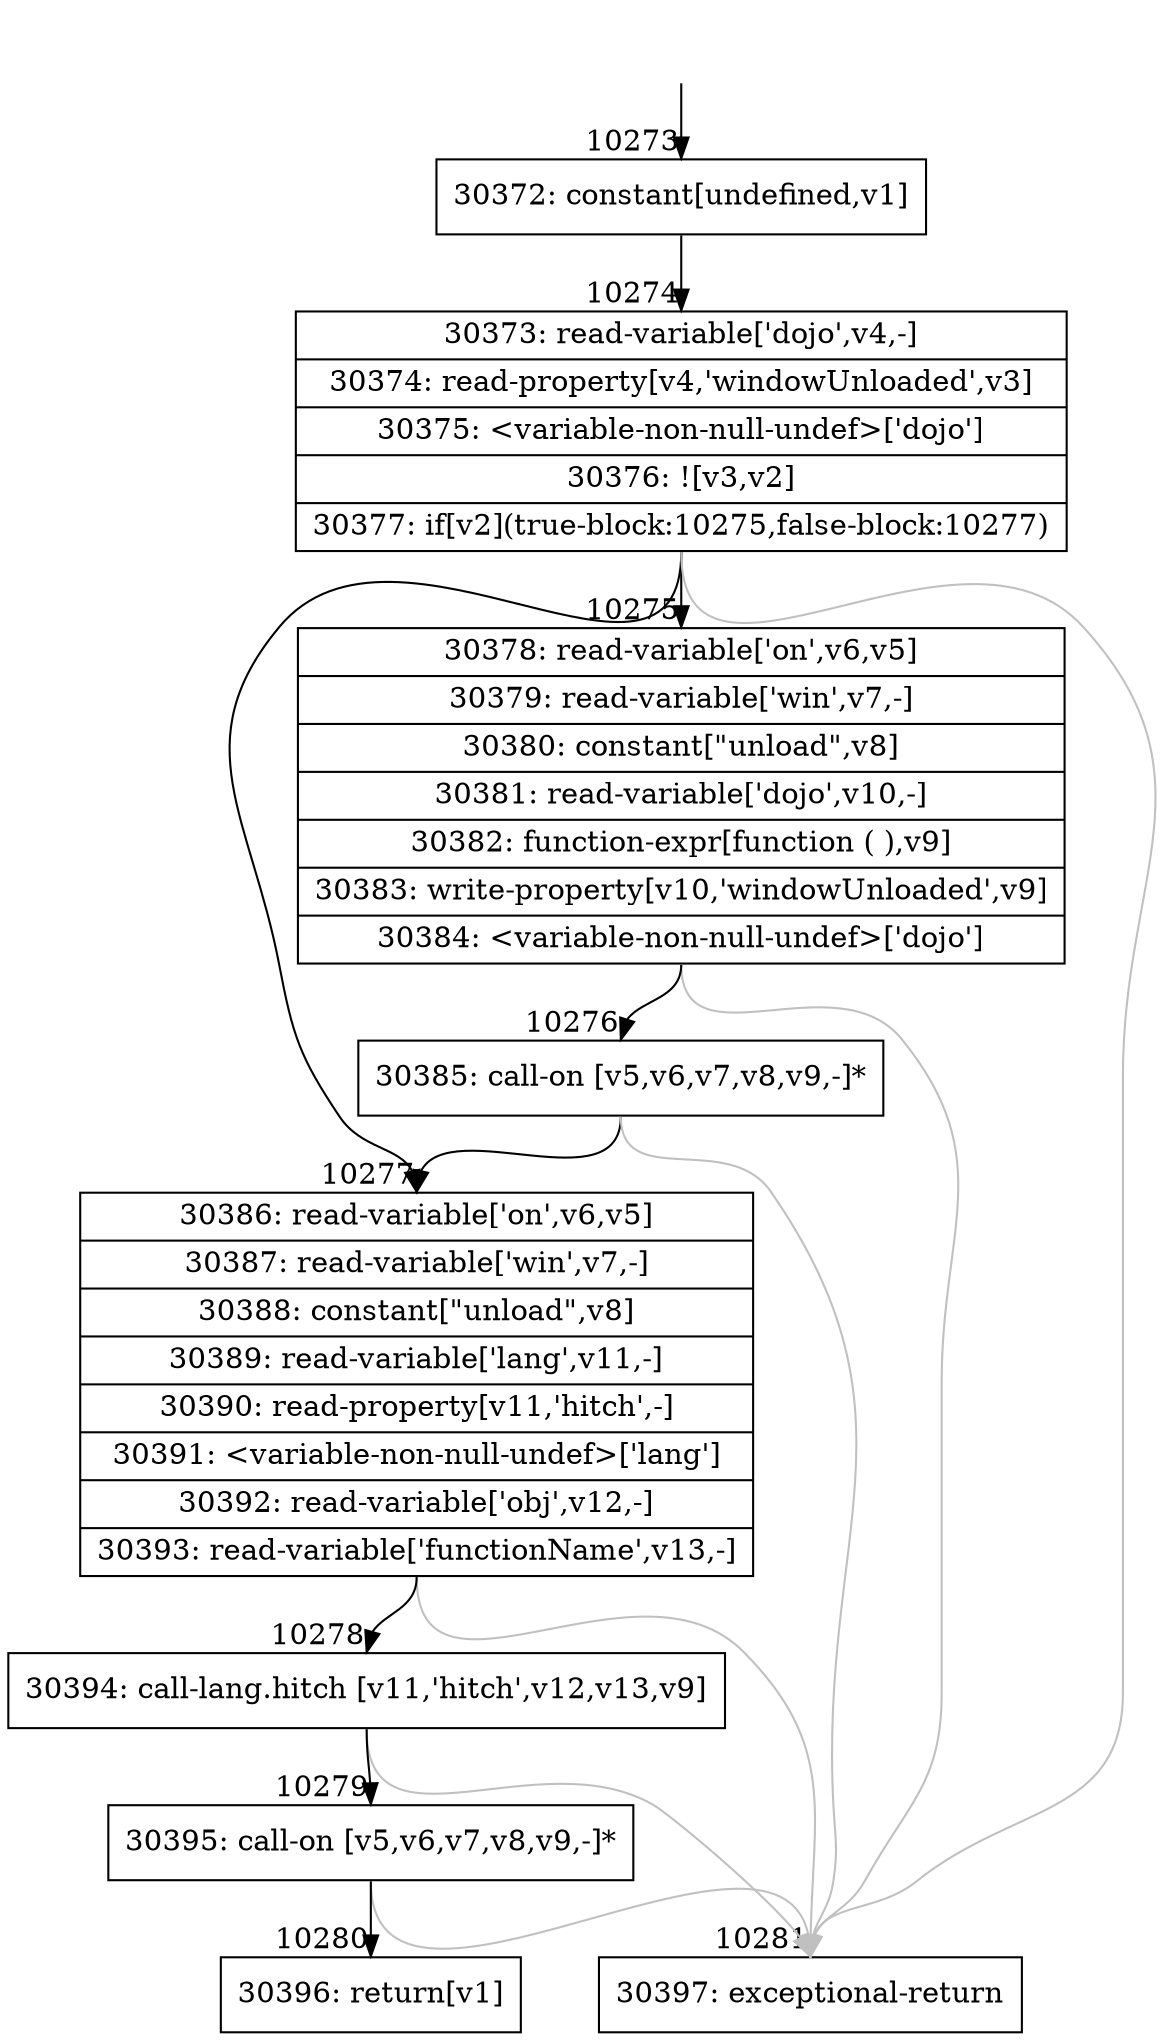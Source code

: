 digraph {
rankdir="TD"
BB_entry739[shape=none,label=""];
BB_entry739 -> BB10273 [tailport=s, headport=n, headlabel="    10273"]
BB10273 [shape=record label="{30372: constant[undefined,v1]}" ] 
BB10273 -> BB10274 [tailport=s, headport=n, headlabel="      10274"]
BB10274 [shape=record label="{30373: read-variable['dojo',v4,-]|30374: read-property[v4,'windowUnloaded',v3]|30375: \<variable-non-null-undef\>['dojo']|30376: ![v3,v2]|30377: if[v2](true-block:10275,false-block:10277)}" ] 
BB10274 -> BB10275 [tailport=s, headport=n, headlabel="      10275"]
BB10274 -> BB10277 [tailport=s, headport=n, headlabel="      10277"]
BB10274 -> BB10281 [tailport=s, headport=n, color=gray, headlabel="      10281"]
BB10275 [shape=record label="{30378: read-variable['on',v6,v5]|30379: read-variable['win',v7,-]|30380: constant[\"unload\",v8]|30381: read-variable['dojo',v10,-]|30382: function-expr[function ( ),v9]|30383: write-property[v10,'windowUnloaded',v9]|30384: \<variable-non-null-undef\>['dojo']}" ] 
BB10275 -> BB10276 [tailport=s, headport=n, headlabel="      10276"]
BB10275 -> BB10281 [tailport=s, headport=n, color=gray]
BB10276 [shape=record label="{30385: call-on [v5,v6,v7,v8,v9,-]*}" ] 
BB10276 -> BB10277 [tailport=s, headport=n]
BB10276 -> BB10281 [tailport=s, headport=n, color=gray]
BB10277 [shape=record label="{30386: read-variable['on',v6,v5]|30387: read-variable['win',v7,-]|30388: constant[\"unload\",v8]|30389: read-variable['lang',v11,-]|30390: read-property[v11,'hitch',-]|30391: \<variable-non-null-undef\>['lang']|30392: read-variable['obj',v12,-]|30393: read-variable['functionName',v13,-]}" ] 
BB10277 -> BB10278 [tailport=s, headport=n, headlabel="      10278"]
BB10277 -> BB10281 [tailport=s, headport=n, color=gray]
BB10278 [shape=record label="{30394: call-lang.hitch [v11,'hitch',v12,v13,v9]}" ] 
BB10278 -> BB10279 [tailport=s, headport=n, headlabel="      10279"]
BB10278 -> BB10281 [tailport=s, headport=n, color=gray]
BB10279 [shape=record label="{30395: call-on [v5,v6,v7,v8,v9,-]*}" ] 
BB10279 -> BB10280 [tailport=s, headport=n, headlabel="      10280"]
BB10279 -> BB10281 [tailport=s, headport=n, color=gray]
BB10280 [shape=record label="{30396: return[v1]}" ] 
BB10281 [shape=record label="{30397: exceptional-return}" ] 
//#$~ 14417
}
